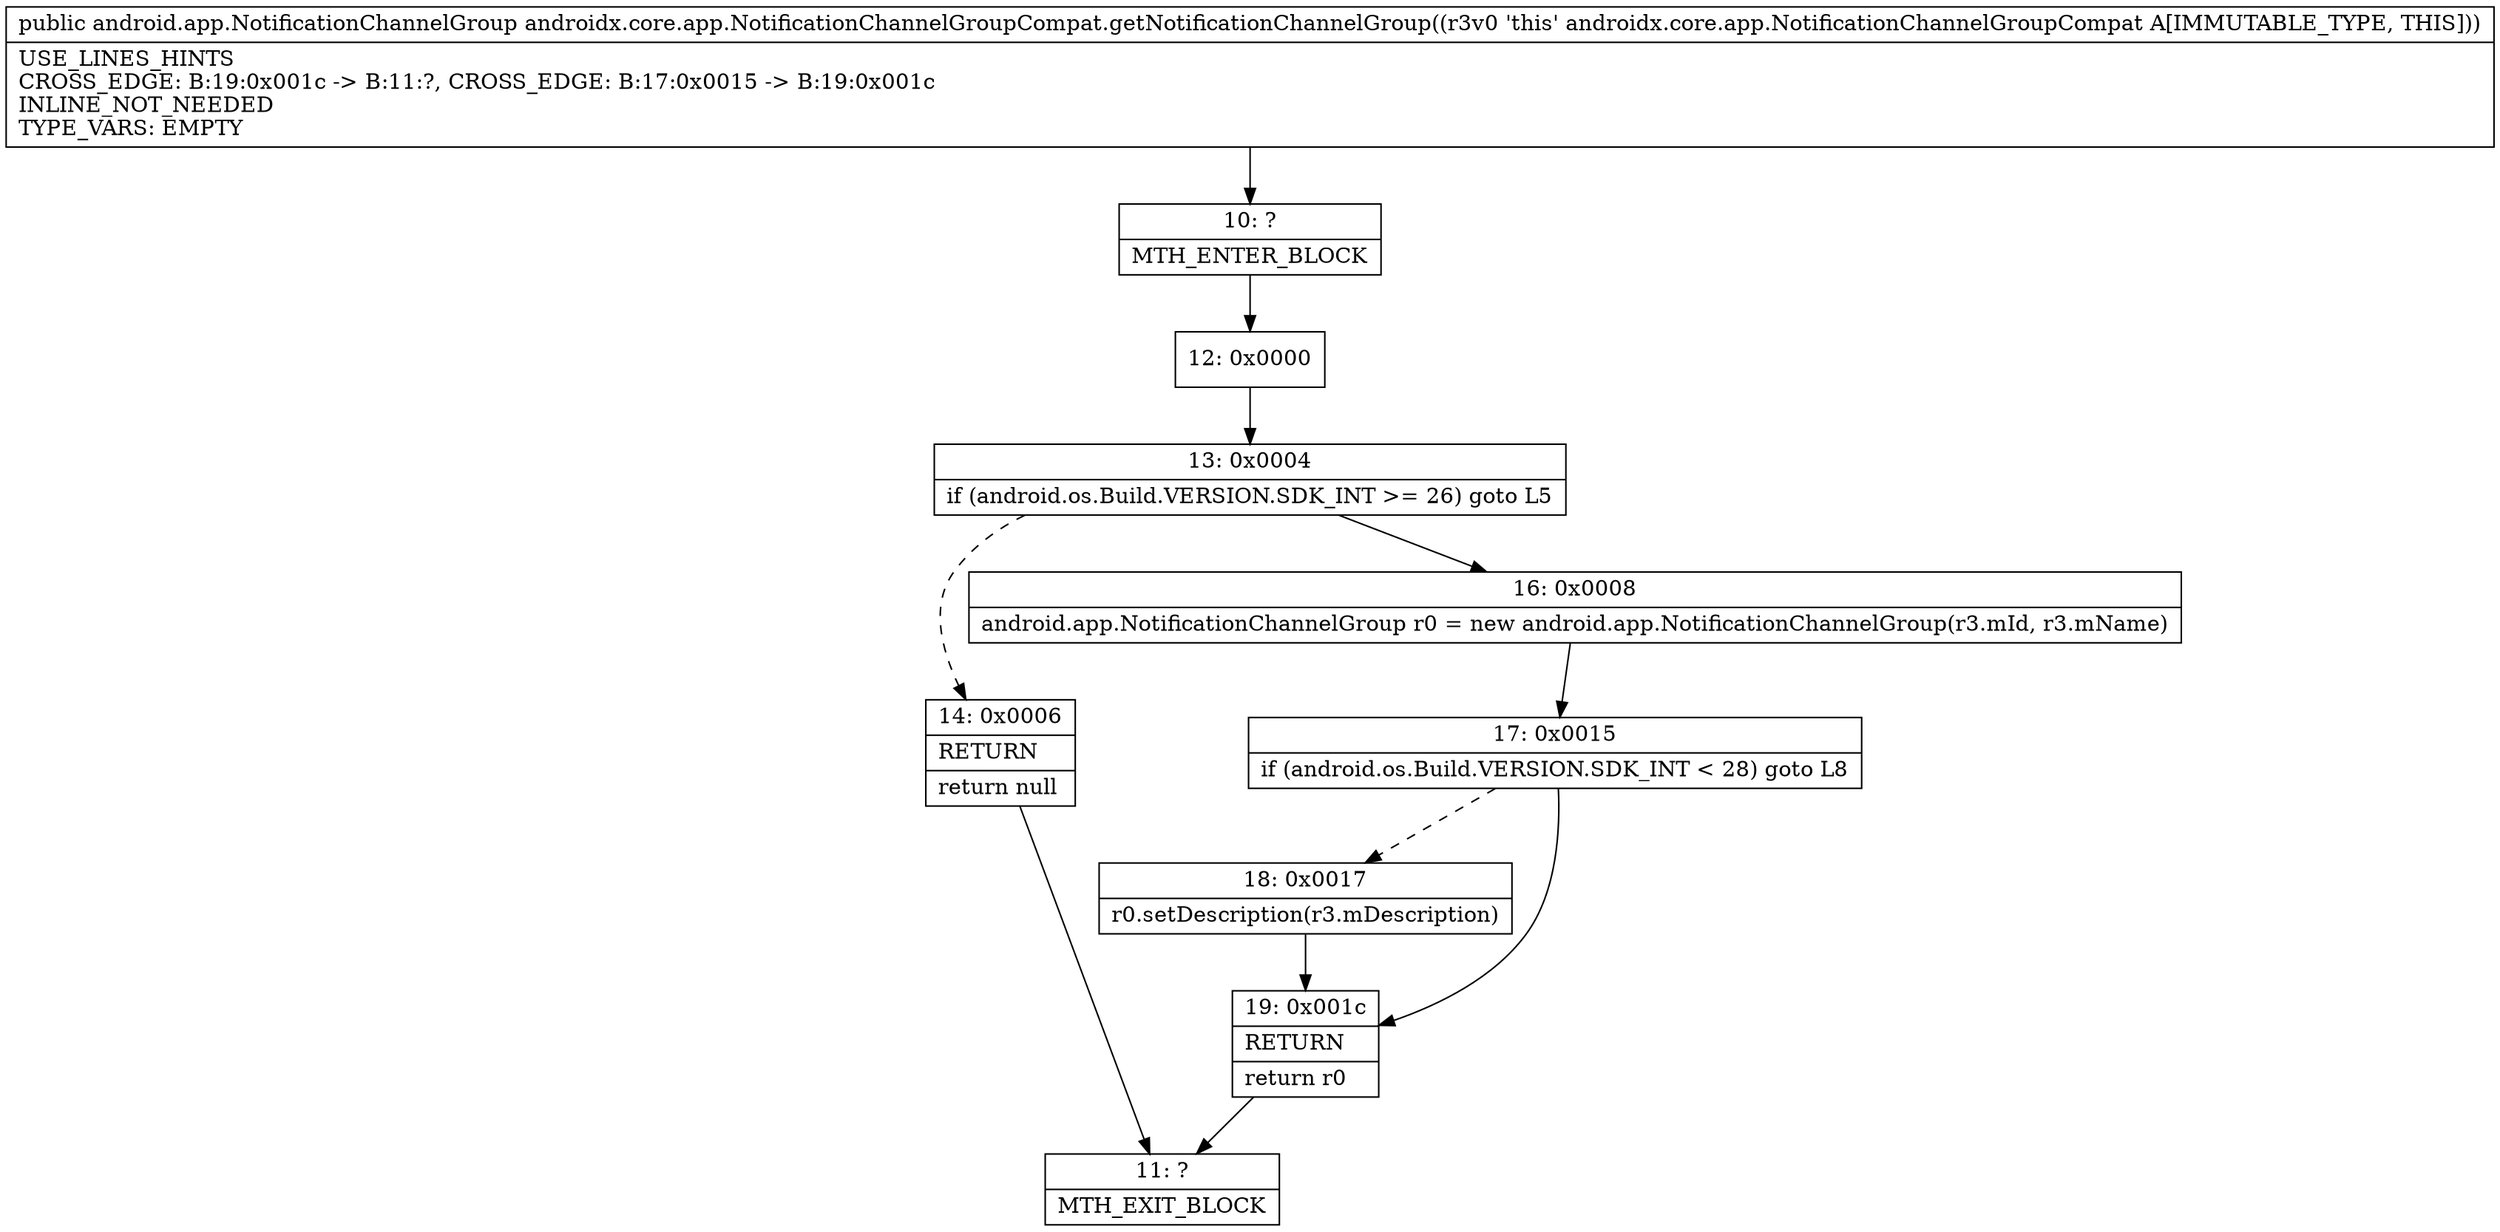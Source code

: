 digraph "CFG forandroidx.core.app.NotificationChannelGroupCompat.getNotificationChannelGroup()Landroid\/app\/NotificationChannelGroup;" {
Node_10 [shape=record,label="{10\:\ ?|MTH_ENTER_BLOCK\l}"];
Node_12 [shape=record,label="{12\:\ 0x0000}"];
Node_13 [shape=record,label="{13\:\ 0x0004|if (android.os.Build.VERSION.SDK_INT \>= 26) goto L5\l}"];
Node_14 [shape=record,label="{14\:\ 0x0006|RETURN\l|return null\l}"];
Node_11 [shape=record,label="{11\:\ ?|MTH_EXIT_BLOCK\l}"];
Node_16 [shape=record,label="{16\:\ 0x0008|android.app.NotificationChannelGroup r0 = new android.app.NotificationChannelGroup(r3.mId, r3.mName)\l}"];
Node_17 [shape=record,label="{17\:\ 0x0015|if (android.os.Build.VERSION.SDK_INT \< 28) goto L8\l}"];
Node_18 [shape=record,label="{18\:\ 0x0017|r0.setDescription(r3.mDescription)\l}"];
Node_19 [shape=record,label="{19\:\ 0x001c|RETURN\l|return r0\l}"];
MethodNode[shape=record,label="{public android.app.NotificationChannelGroup androidx.core.app.NotificationChannelGroupCompat.getNotificationChannelGroup((r3v0 'this' androidx.core.app.NotificationChannelGroupCompat A[IMMUTABLE_TYPE, THIS]))  | USE_LINES_HINTS\lCROSS_EDGE: B:19:0x001c \-\> B:11:?, CROSS_EDGE: B:17:0x0015 \-\> B:19:0x001c\lINLINE_NOT_NEEDED\lTYPE_VARS: EMPTY\l}"];
MethodNode -> Node_10;Node_10 -> Node_12;
Node_12 -> Node_13;
Node_13 -> Node_14[style=dashed];
Node_13 -> Node_16;
Node_14 -> Node_11;
Node_16 -> Node_17;
Node_17 -> Node_18[style=dashed];
Node_17 -> Node_19;
Node_18 -> Node_19;
Node_19 -> Node_11;
}


